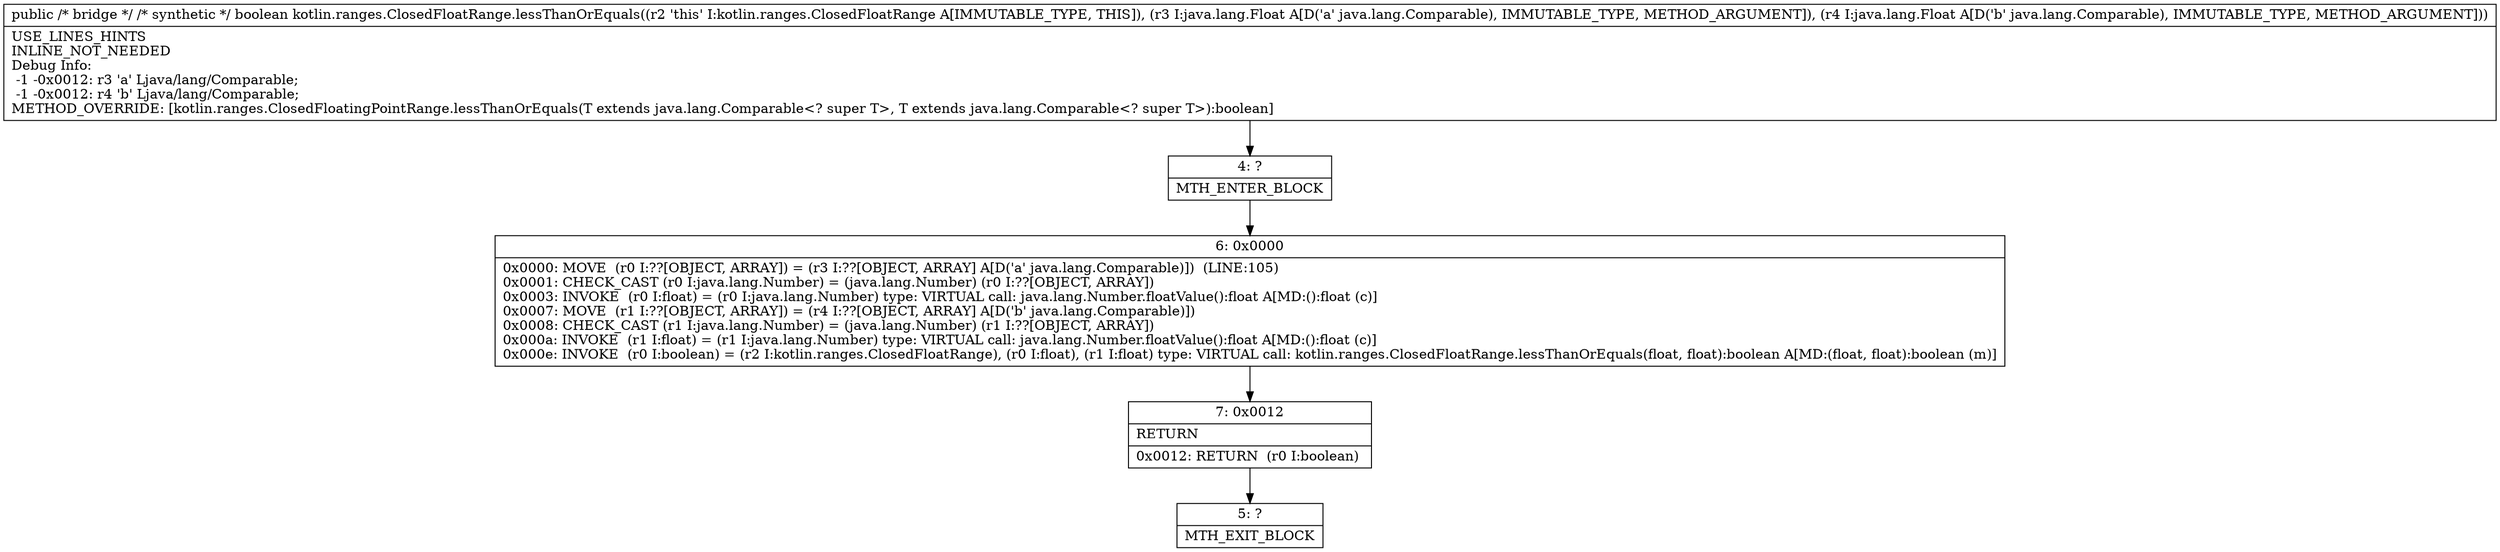 digraph "CFG forkotlin.ranges.ClosedFloatRange.lessThanOrEquals(Ljava\/lang\/Comparable;Ljava\/lang\/Comparable;)Z" {
Node_4 [shape=record,label="{4\:\ ?|MTH_ENTER_BLOCK\l}"];
Node_6 [shape=record,label="{6\:\ 0x0000|0x0000: MOVE  (r0 I:??[OBJECT, ARRAY]) = (r3 I:??[OBJECT, ARRAY] A[D('a' java.lang.Comparable)])  (LINE:105)\l0x0001: CHECK_CAST (r0 I:java.lang.Number) = (java.lang.Number) (r0 I:??[OBJECT, ARRAY]) \l0x0003: INVOKE  (r0 I:float) = (r0 I:java.lang.Number) type: VIRTUAL call: java.lang.Number.floatValue():float A[MD:():float (c)]\l0x0007: MOVE  (r1 I:??[OBJECT, ARRAY]) = (r4 I:??[OBJECT, ARRAY] A[D('b' java.lang.Comparable)]) \l0x0008: CHECK_CAST (r1 I:java.lang.Number) = (java.lang.Number) (r1 I:??[OBJECT, ARRAY]) \l0x000a: INVOKE  (r1 I:float) = (r1 I:java.lang.Number) type: VIRTUAL call: java.lang.Number.floatValue():float A[MD:():float (c)]\l0x000e: INVOKE  (r0 I:boolean) = (r2 I:kotlin.ranges.ClosedFloatRange), (r0 I:float), (r1 I:float) type: VIRTUAL call: kotlin.ranges.ClosedFloatRange.lessThanOrEquals(float, float):boolean A[MD:(float, float):boolean (m)]\l}"];
Node_7 [shape=record,label="{7\:\ 0x0012|RETURN\l|0x0012: RETURN  (r0 I:boolean) \l}"];
Node_5 [shape=record,label="{5\:\ ?|MTH_EXIT_BLOCK\l}"];
MethodNode[shape=record,label="{public \/* bridge *\/ \/* synthetic *\/ boolean kotlin.ranges.ClosedFloatRange.lessThanOrEquals((r2 'this' I:kotlin.ranges.ClosedFloatRange A[IMMUTABLE_TYPE, THIS]), (r3 I:java.lang.Float A[D('a' java.lang.Comparable), IMMUTABLE_TYPE, METHOD_ARGUMENT]), (r4 I:java.lang.Float A[D('b' java.lang.Comparable), IMMUTABLE_TYPE, METHOD_ARGUMENT]))  | USE_LINES_HINTS\lINLINE_NOT_NEEDED\lDebug Info:\l  \-1 \-0x0012: r3 'a' Ljava\/lang\/Comparable;\l  \-1 \-0x0012: r4 'b' Ljava\/lang\/Comparable;\lMETHOD_OVERRIDE: [kotlin.ranges.ClosedFloatingPointRange.lessThanOrEquals(T extends java.lang.Comparable\<? super T\>, T extends java.lang.Comparable\<? super T\>):boolean]\l}"];
MethodNode -> Node_4;Node_4 -> Node_6;
Node_6 -> Node_7;
Node_7 -> Node_5;
}

